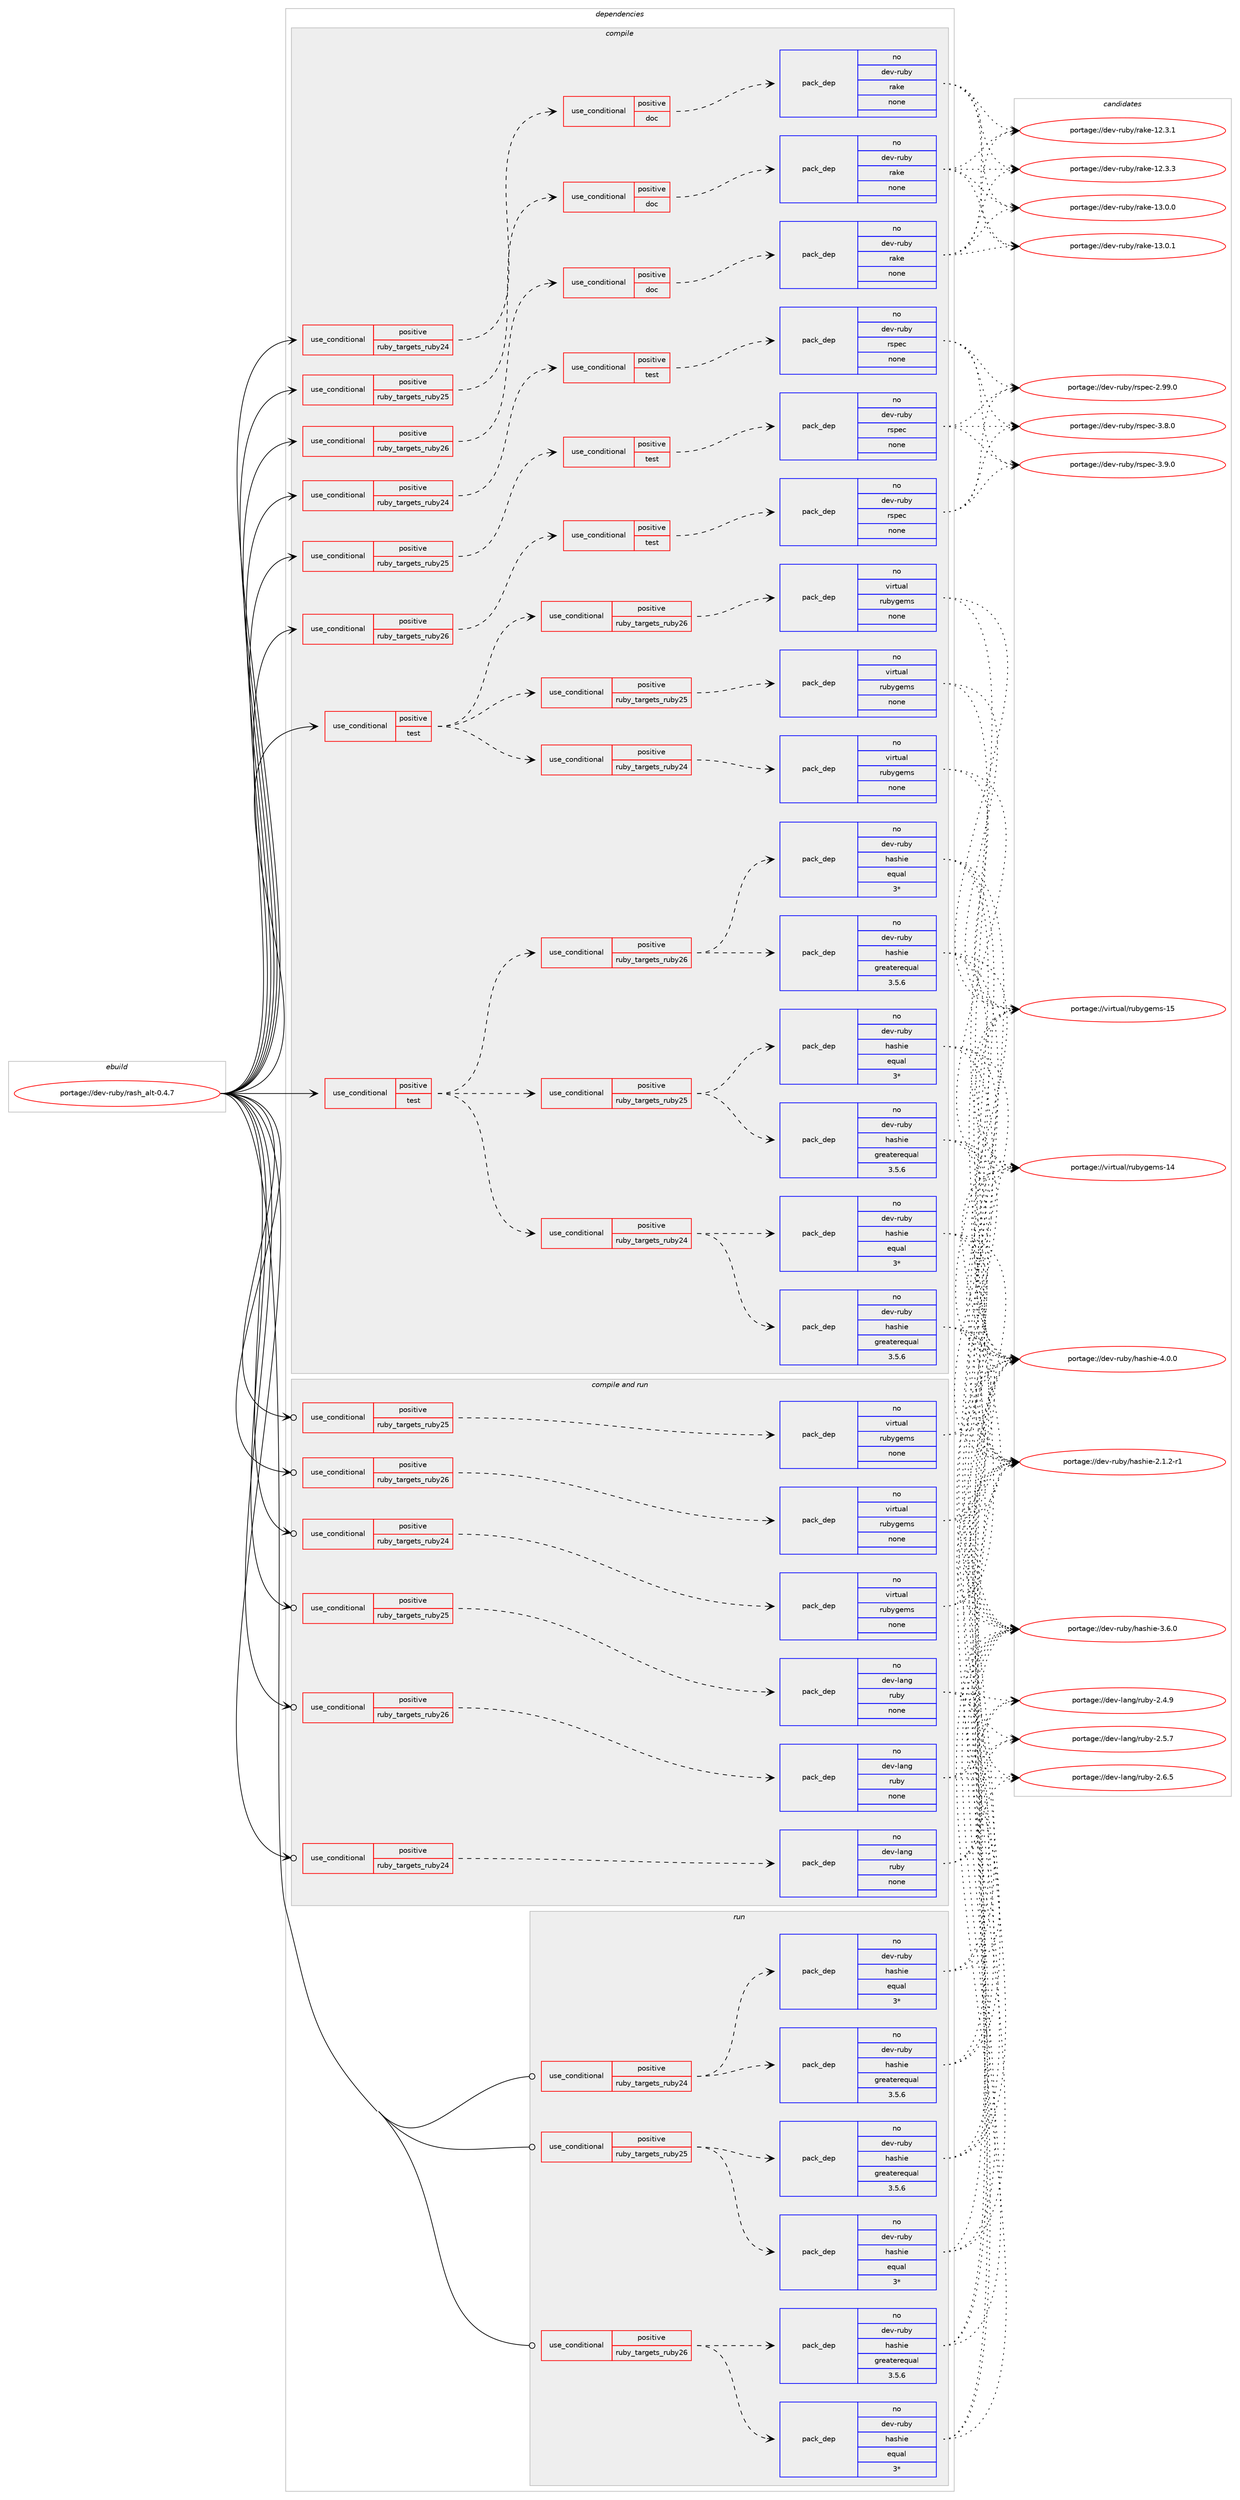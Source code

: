 digraph prolog {

# *************
# Graph options
# *************

newrank=true;
concentrate=true;
compound=true;
graph [rankdir=LR,fontname=Helvetica,fontsize=10,ranksep=1.5];#, ranksep=2.5, nodesep=0.2];
edge  [arrowhead=vee];
node  [fontname=Helvetica,fontsize=10];

# **********
# The ebuild
# **********

subgraph cluster_leftcol {
color=gray;
rank=same;
label=<<i>ebuild</i>>;
id [label="portage://dev-ruby/rash_alt-0.4.7", color=red, width=4, href="../dev-ruby/rash_alt-0.4.7.svg"];
}

# ****************
# The dependencies
# ****************

subgraph cluster_midcol {
color=gray;
label=<<i>dependencies</i>>;
subgraph cluster_compile {
fillcolor="#eeeeee";
style=filled;
label=<<i>compile</i>>;
subgraph cond60464 {
dependency237149 [label=<<TABLE BORDER="0" CELLBORDER="1" CELLSPACING="0" CELLPADDING="4"><TR><TD ROWSPAN="3" CELLPADDING="10">use_conditional</TD></TR><TR><TD>positive</TD></TR><TR><TD>ruby_targets_ruby24</TD></TR></TABLE>>, shape=none, color=red];
subgraph cond60465 {
dependency237150 [label=<<TABLE BORDER="0" CELLBORDER="1" CELLSPACING="0" CELLPADDING="4"><TR><TD ROWSPAN="3" CELLPADDING="10">use_conditional</TD></TR><TR><TD>positive</TD></TR><TR><TD>doc</TD></TR></TABLE>>, shape=none, color=red];
subgraph pack173140 {
dependency237151 [label=<<TABLE BORDER="0" CELLBORDER="1" CELLSPACING="0" CELLPADDING="4" WIDTH="220"><TR><TD ROWSPAN="6" CELLPADDING="30">pack_dep</TD></TR><TR><TD WIDTH="110">no</TD></TR><TR><TD>dev-ruby</TD></TR><TR><TD>rake</TD></TR><TR><TD>none</TD></TR><TR><TD></TD></TR></TABLE>>, shape=none, color=blue];
}
dependency237150:e -> dependency237151:w [weight=20,style="dashed",arrowhead="vee"];
}
dependency237149:e -> dependency237150:w [weight=20,style="dashed",arrowhead="vee"];
}
id:e -> dependency237149:w [weight=20,style="solid",arrowhead="vee"];
subgraph cond60466 {
dependency237152 [label=<<TABLE BORDER="0" CELLBORDER="1" CELLSPACING="0" CELLPADDING="4"><TR><TD ROWSPAN="3" CELLPADDING="10">use_conditional</TD></TR><TR><TD>positive</TD></TR><TR><TD>ruby_targets_ruby24</TD></TR></TABLE>>, shape=none, color=red];
subgraph cond60467 {
dependency237153 [label=<<TABLE BORDER="0" CELLBORDER="1" CELLSPACING="0" CELLPADDING="4"><TR><TD ROWSPAN="3" CELLPADDING="10">use_conditional</TD></TR><TR><TD>positive</TD></TR><TR><TD>test</TD></TR></TABLE>>, shape=none, color=red];
subgraph pack173141 {
dependency237154 [label=<<TABLE BORDER="0" CELLBORDER="1" CELLSPACING="0" CELLPADDING="4" WIDTH="220"><TR><TD ROWSPAN="6" CELLPADDING="30">pack_dep</TD></TR><TR><TD WIDTH="110">no</TD></TR><TR><TD>dev-ruby</TD></TR><TR><TD>rspec</TD></TR><TR><TD>none</TD></TR><TR><TD></TD></TR></TABLE>>, shape=none, color=blue];
}
dependency237153:e -> dependency237154:w [weight=20,style="dashed",arrowhead="vee"];
}
dependency237152:e -> dependency237153:w [weight=20,style="dashed",arrowhead="vee"];
}
id:e -> dependency237152:w [weight=20,style="solid",arrowhead="vee"];
subgraph cond60468 {
dependency237155 [label=<<TABLE BORDER="0" CELLBORDER="1" CELLSPACING="0" CELLPADDING="4"><TR><TD ROWSPAN="3" CELLPADDING="10">use_conditional</TD></TR><TR><TD>positive</TD></TR><TR><TD>ruby_targets_ruby25</TD></TR></TABLE>>, shape=none, color=red];
subgraph cond60469 {
dependency237156 [label=<<TABLE BORDER="0" CELLBORDER="1" CELLSPACING="0" CELLPADDING="4"><TR><TD ROWSPAN="3" CELLPADDING="10">use_conditional</TD></TR><TR><TD>positive</TD></TR><TR><TD>doc</TD></TR></TABLE>>, shape=none, color=red];
subgraph pack173142 {
dependency237157 [label=<<TABLE BORDER="0" CELLBORDER="1" CELLSPACING="0" CELLPADDING="4" WIDTH="220"><TR><TD ROWSPAN="6" CELLPADDING="30">pack_dep</TD></TR><TR><TD WIDTH="110">no</TD></TR><TR><TD>dev-ruby</TD></TR><TR><TD>rake</TD></TR><TR><TD>none</TD></TR><TR><TD></TD></TR></TABLE>>, shape=none, color=blue];
}
dependency237156:e -> dependency237157:w [weight=20,style="dashed",arrowhead="vee"];
}
dependency237155:e -> dependency237156:w [weight=20,style="dashed",arrowhead="vee"];
}
id:e -> dependency237155:w [weight=20,style="solid",arrowhead="vee"];
subgraph cond60470 {
dependency237158 [label=<<TABLE BORDER="0" CELLBORDER="1" CELLSPACING="0" CELLPADDING="4"><TR><TD ROWSPAN="3" CELLPADDING="10">use_conditional</TD></TR><TR><TD>positive</TD></TR><TR><TD>ruby_targets_ruby25</TD></TR></TABLE>>, shape=none, color=red];
subgraph cond60471 {
dependency237159 [label=<<TABLE BORDER="0" CELLBORDER="1" CELLSPACING="0" CELLPADDING="4"><TR><TD ROWSPAN="3" CELLPADDING="10">use_conditional</TD></TR><TR><TD>positive</TD></TR><TR><TD>test</TD></TR></TABLE>>, shape=none, color=red];
subgraph pack173143 {
dependency237160 [label=<<TABLE BORDER="0" CELLBORDER="1" CELLSPACING="0" CELLPADDING="4" WIDTH="220"><TR><TD ROWSPAN="6" CELLPADDING="30">pack_dep</TD></TR><TR><TD WIDTH="110">no</TD></TR><TR><TD>dev-ruby</TD></TR><TR><TD>rspec</TD></TR><TR><TD>none</TD></TR><TR><TD></TD></TR></TABLE>>, shape=none, color=blue];
}
dependency237159:e -> dependency237160:w [weight=20,style="dashed",arrowhead="vee"];
}
dependency237158:e -> dependency237159:w [weight=20,style="dashed",arrowhead="vee"];
}
id:e -> dependency237158:w [weight=20,style="solid",arrowhead="vee"];
subgraph cond60472 {
dependency237161 [label=<<TABLE BORDER="0" CELLBORDER="1" CELLSPACING="0" CELLPADDING="4"><TR><TD ROWSPAN="3" CELLPADDING="10">use_conditional</TD></TR><TR><TD>positive</TD></TR><TR><TD>ruby_targets_ruby26</TD></TR></TABLE>>, shape=none, color=red];
subgraph cond60473 {
dependency237162 [label=<<TABLE BORDER="0" CELLBORDER="1" CELLSPACING="0" CELLPADDING="4"><TR><TD ROWSPAN="3" CELLPADDING="10">use_conditional</TD></TR><TR><TD>positive</TD></TR><TR><TD>doc</TD></TR></TABLE>>, shape=none, color=red];
subgraph pack173144 {
dependency237163 [label=<<TABLE BORDER="0" CELLBORDER="1" CELLSPACING="0" CELLPADDING="4" WIDTH="220"><TR><TD ROWSPAN="6" CELLPADDING="30">pack_dep</TD></TR><TR><TD WIDTH="110">no</TD></TR><TR><TD>dev-ruby</TD></TR><TR><TD>rake</TD></TR><TR><TD>none</TD></TR><TR><TD></TD></TR></TABLE>>, shape=none, color=blue];
}
dependency237162:e -> dependency237163:w [weight=20,style="dashed",arrowhead="vee"];
}
dependency237161:e -> dependency237162:w [weight=20,style="dashed",arrowhead="vee"];
}
id:e -> dependency237161:w [weight=20,style="solid",arrowhead="vee"];
subgraph cond60474 {
dependency237164 [label=<<TABLE BORDER="0" CELLBORDER="1" CELLSPACING="0" CELLPADDING="4"><TR><TD ROWSPAN="3" CELLPADDING="10">use_conditional</TD></TR><TR><TD>positive</TD></TR><TR><TD>ruby_targets_ruby26</TD></TR></TABLE>>, shape=none, color=red];
subgraph cond60475 {
dependency237165 [label=<<TABLE BORDER="0" CELLBORDER="1" CELLSPACING="0" CELLPADDING="4"><TR><TD ROWSPAN="3" CELLPADDING="10">use_conditional</TD></TR><TR><TD>positive</TD></TR><TR><TD>test</TD></TR></TABLE>>, shape=none, color=red];
subgraph pack173145 {
dependency237166 [label=<<TABLE BORDER="0" CELLBORDER="1" CELLSPACING="0" CELLPADDING="4" WIDTH="220"><TR><TD ROWSPAN="6" CELLPADDING="30">pack_dep</TD></TR><TR><TD WIDTH="110">no</TD></TR><TR><TD>dev-ruby</TD></TR><TR><TD>rspec</TD></TR><TR><TD>none</TD></TR><TR><TD></TD></TR></TABLE>>, shape=none, color=blue];
}
dependency237165:e -> dependency237166:w [weight=20,style="dashed",arrowhead="vee"];
}
dependency237164:e -> dependency237165:w [weight=20,style="dashed",arrowhead="vee"];
}
id:e -> dependency237164:w [weight=20,style="solid",arrowhead="vee"];
subgraph cond60476 {
dependency237167 [label=<<TABLE BORDER="0" CELLBORDER="1" CELLSPACING="0" CELLPADDING="4"><TR><TD ROWSPAN="3" CELLPADDING="10">use_conditional</TD></TR><TR><TD>positive</TD></TR><TR><TD>test</TD></TR></TABLE>>, shape=none, color=red];
subgraph cond60477 {
dependency237168 [label=<<TABLE BORDER="0" CELLBORDER="1" CELLSPACING="0" CELLPADDING="4"><TR><TD ROWSPAN="3" CELLPADDING="10">use_conditional</TD></TR><TR><TD>positive</TD></TR><TR><TD>ruby_targets_ruby24</TD></TR></TABLE>>, shape=none, color=red];
subgraph pack173146 {
dependency237169 [label=<<TABLE BORDER="0" CELLBORDER="1" CELLSPACING="0" CELLPADDING="4" WIDTH="220"><TR><TD ROWSPAN="6" CELLPADDING="30">pack_dep</TD></TR><TR><TD WIDTH="110">no</TD></TR><TR><TD>dev-ruby</TD></TR><TR><TD>hashie</TD></TR><TR><TD>greaterequal</TD></TR><TR><TD>3.5.6</TD></TR></TABLE>>, shape=none, color=blue];
}
dependency237168:e -> dependency237169:w [weight=20,style="dashed",arrowhead="vee"];
subgraph pack173147 {
dependency237170 [label=<<TABLE BORDER="0" CELLBORDER="1" CELLSPACING="0" CELLPADDING="4" WIDTH="220"><TR><TD ROWSPAN="6" CELLPADDING="30">pack_dep</TD></TR><TR><TD WIDTH="110">no</TD></TR><TR><TD>dev-ruby</TD></TR><TR><TD>hashie</TD></TR><TR><TD>equal</TD></TR><TR><TD>3*</TD></TR></TABLE>>, shape=none, color=blue];
}
dependency237168:e -> dependency237170:w [weight=20,style="dashed",arrowhead="vee"];
}
dependency237167:e -> dependency237168:w [weight=20,style="dashed",arrowhead="vee"];
subgraph cond60478 {
dependency237171 [label=<<TABLE BORDER="0" CELLBORDER="1" CELLSPACING="0" CELLPADDING="4"><TR><TD ROWSPAN="3" CELLPADDING="10">use_conditional</TD></TR><TR><TD>positive</TD></TR><TR><TD>ruby_targets_ruby25</TD></TR></TABLE>>, shape=none, color=red];
subgraph pack173148 {
dependency237172 [label=<<TABLE BORDER="0" CELLBORDER="1" CELLSPACING="0" CELLPADDING="4" WIDTH="220"><TR><TD ROWSPAN="6" CELLPADDING="30">pack_dep</TD></TR><TR><TD WIDTH="110">no</TD></TR><TR><TD>dev-ruby</TD></TR><TR><TD>hashie</TD></TR><TR><TD>greaterequal</TD></TR><TR><TD>3.5.6</TD></TR></TABLE>>, shape=none, color=blue];
}
dependency237171:e -> dependency237172:w [weight=20,style="dashed",arrowhead="vee"];
subgraph pack173149 {
dependency237173 [label=<<TABLE BORDER="0" CELLBORDER="1" CELLSPACING="0" CELLPADDING="4" WIDTH="220"><TR><TD ROWSPAN="6" CELLPADDING="30">pack_dep</TD></TR><TR><TD WIDTH="110">no</TD></TR><TR><TD>dev-ruby</TD></TR><TR><TD>hashie</TD></TR><TR><TD>equal</TD></TR><TR><TD>3*</TD></TR></TABLE>>, shape=none, color=blue];
}
dependency237171:e -> dependency237173:w [weight=20,style="dashed",arrowhead="vee"];
}
dependency237167:e -> dependency237171:w [weight=20,style="dashed",arrowhead="vee"];
subgraph cond60479 {
dependency237174 [label=<<TABLE BORDER="0" CELLBORDER="1" CELLSPACING="0" CELLPADDING="4"><TR><TD ROWSPAN="3" CELLPADDING="10">use_conditional</TD></TR><TR><TD>positive</TD></TR><TR><TD>ruby_targets_ruby26</TD></TR></TABLE>>, shape=none, color=red];
subgraph pack173150 {
dependency237175 [label=<<TABLE BORDER="0" CELLBORDER="1" CELLSPACING="0" CELLPADDING="4" WIDTH="220"><TR><TD ROWSPAN="6" CELLPADDING="30">pack_dep</TD></TR><TR><TD WIDTH="110">no</TD></TR><TR><TD>dev-ruby</TD></TR><TR><TD>hashie</TD></TR><TR><TD>greaterequal</TD></TR><TR><TD>3.5.6</TD></TR></TABLE>>, shape=none, color=blue];
}
dependency237174:e -> dependency237175:w [weight=20,style="dashed",arrowhead="vee"];
subgraph pack173151 {
dependency237176 [label=<<TABLE BORDER="0" CELLBORDER="1" CELLSPACING="0" CELLPADDING="4" WIDTH="220"><TR><TD ROWSPAN="6" CELLPADDING="30">pack_dep</TD></TR><TR><TD WIDTH="110">no</TD></TR><TR><TD>dev-ruby</TD></TR><TR><TD>hashie</TD></TR><TR><TD>equal</TD></TR><TR><TD>3*</TD></TR></TABLE>>, shape=none, color=blue];
}
dependency237174:e -> dependency237176:w [weight=20,style="dashed",arrowhead="vee"];
}
dependency237167:e -> dependency237174:w [weight=20,style="dashed",arrowhead="vee"];
}
id:e -> dependency237167:w [weight=20,style="solid",arrowhead="vee"];
subgraph cond60480 {
dependency237177 [label=<<TABLE BORDER="0" CELLBORDER="1" CELLSPACING="0" CELLPADDING="4"><TR><TD ROWSPAN="3" CELLPADDING="10">use_conditional</TD></TR><TR><TD>positive</TD></TR><TR><TD>test</TD></TR></TABLE>>, shape=none, color=red];
subgraph cond60481 {
dependency237178 [label=<<TABLE BORDER="0" CELLBORDER="1" CELLSPACING="0" CELLPADDING="4"><TR><TD ROWSPAN="3" CELLPADDING="10">use_conditional</TD></TR><TR><TD>positive</TD></TR><TR><TD>ruby_targets_ruby24</TD></TR></TABLE>>, shape=none, color=red];
subgraph pack173152 {
dependency237179 [label=<<TABLE BORDER="0" CELLBORDER="1" CELLSPACING="0" CELLPADDING="4" WIDTH="220"><TR><TD ROWSPAN="6" CELLPADDING="30">pack_dep</TD></TR><TR><TD WIDTH="110">no</TD></TR><TR><TD>virtual</TD></TR><TR><TD>rubygems</TD></TR><TR><TD>none</TD></TR><TR><TD></TD></TR></TABLE>>, shape=none, color=blue];
}
dependency237178:e -> dependency237179:w [weight=20,style="dashed",arrowhead="vee"];
}
dependency237177:e -> dependency237178:w [weight=20,style="dashed",arrowhead="vee"];
subgraph cond60482 {
dependency237180 [label=<<TABLE BORDER="0" CELLBORDER="1" CELLSPACING="0" CELLPADDING="4"><TR><TD ROWSPAN="3" CELLPADDING="10">use_conditional</TD></TR><TR><TD>positive</TD></TR><TR><TD>ruby_targets_ruby25</TD></TR></TABLE>>, shape=none, color=red];
subgraph pack173153 {
dependency237181 [label=<<TABLE BORDER="0" CELLBORDER="1" CELLSPACING="0" CELLPADDING="4" WIDTH="220"><TR><TD ROWSPAN="6" CELLPADDING="30">pack_dep</TD></TR><TR><TD WIDTH="110">no</TD></TR><TR><TD>virtual</TD></TR><TR><TD>rubygems</TD></TR><TR><TD>none</TD></TR><TR><TD></TD></TR></TABLE>>, shape=none, color=blue];
}
dependency237180:e -> dependency237181:w [weight=20,style="dashed",arrowhead="vee"];
}
dependency237177:e -> dependency237180:w [weight=20,style="dashed",arrowhead="vee"];
subgraph cond60483 {
dependency237182 [label=<<TABLE BORDER="0" CELLBORDER="1" CELLSPACING="0" CELLPADDING="4"><TR><TD ROWSPAN="3" CELLPADDING="10">use_conditional</TD></TR><TR><TD>positive</TD></TR><TR><TD>ruby_targets_ruby26</TD></TR></TABLE>>, shape=none, color=red];
subgraph pack173154 {
dependency237183 [label=<<TABLE BORDER="0" CELLBORDER="1" CELLSPACING="0" CELLPADDING="4" WIDTH="220"><TR><TD ROWSPAN="6" CELLPADDING="30">pack_dep</TD></TR><TR><TD WIDTH="110">no</TD></TR><TR><TD>virtual</TD></TR><TR><TD>rubygems</TD></TR><TR><TD>none</TD></TR><TR><TD></TD></TR></TABLE>>, shape=none, color=blue];
}
dependency237182:e -> dependency237183:w [weight=20,style="dashed",arrowhead="vee"];
}
dependency237177:e -> dependency237182:w [weight=20,style="dashed",arrowhead="vee"];
}
id:e -> dependency237177:w [weight=20,style="solid",arrowhead="vee"];
}
subgraph cluster_compileandrun {
fillcolor="#eeeeee";
style=filled;
label=<<i>compile and run</i>>;
subgraph cond60484 {
dependency237184 [label=<<TABLE BORDER="0" CELLBORDER="1" CELLSPACING="0" CELLPADDING="4"><TR><TD ROWSPAN="3" CELLPADDING="10">use_conditional</TD></TR><TR><TD>positive</TD></TR><TR><TD>ruby_targets_ruby24</TD></TR></TABLE>>, shape=none, color=red];
subgraph pack173155 {
dependency237185 [label=<<TABLE BORDER="0" CELLBORDER="1" CELLSPACING="0" CELLPADDING="4" WIDTH="220"><TR><TD ROWSPAN="6" CELLPADDING="30">pack_dep</TD></TR><TR><TD WIDTH="110">no</TD></TR><TR><TD>dev-lang</TD></TR><TR><TD>ruby</TD></TR><TR><TD>none</TD></TR><TR><TD></TD></TR></TABLE>>, shape=none, color=blue];
}
dependency237184:e -> dependency237185:w [weight=20,style="dashed",arrowhead="vee"];
}
id:e -> dependency237184:w [weight=20,style="solid",arrowhead="odotvee"];
subgraph cond60485 {
dependency237186 [label=<<TABLE BORDER="0" CELLBORDER="1" CELLSPACING="0" CELLPADDING="4"><TR><TD ROWSPAN="3" CELLPADDING="10">use_conditional</TD></TR><TR><TD>positive</TD></TR><TR><TD>ruby_targets_ruby24</TD></TR></TABLE>>, shape=none, color=red];
subgraph pack173156 {
dependency237187 [label=<<TABLE BORDER="0" CELLBORDER="1" CELLSPACING="0" CELLPADDING="4" WIDTH="220"><TR><TD ROWSPAN="6" CELLPADDING="30">pack_dep</TD></TR><TR><TD WIDTH="110">no</TD></TR><TR><TD>virtual</TD></TR><TR><TD>rubygems</TD></TR><TR><TD>none</TD></TR><TR><TD></TD></TR></TABLE>>, shape=none, color=blue];
}
dependency237186:e -> dependency237187:w [weight=20,style="dashed",arrowhead="vee"];
}
id:e -> dependency237186:w [weight=20,style="solid",arrowhead="odotvee"];
subgraph cond60486 {
dependency237188 [label=<<TABLE BORDER="0" CELLBORDER="1" CELLSPACING="0" CELLPADDING="4"><TR><TD ROWSPAN="3" CELLPADDING="10">use_conditional</TD></TR><TR><TD>positive</TD></TR><TR><TD>ruby_targets_ruby25</TD></TR></TABLE>>, shape=none, color=red];
subgraph pack173157 {
dependency237189 [label=<<TABLE BORDER="0" CELLBORDER="1" CELLSPACING="0" CELLPADDING="4" WIDTH="220"><TR><TD ROWSPAN="6" CELLPADDING="30">pack_dep</TD></TR><TR><TD WIDTH="110">no</TD></TR><TR><TD>dev-lang</TD></TR><TR><TD>ruby</TD></TR><TR><TD>none</TD></TR><TR><TD></TD></TR></TABLE>>, shape=none, color=blue];
}
dependency237188:e -> dependency237189:w [weight=20,style="dashed",arrowhead="vee"];
}
id:e -> dependency237188:w [weight=20,style="solid",arrowhead="odotvee"];
subgraph cond60487 {
dependency237190 [label=<<TABLE BORDER="0" CELLBORDER="1" CELLSPACING="0" CELLPADDING="4"><TR><TD ROWSPAN="3" CELLPADDING="10">use_conditional</TD></TR><TR><TD>positive</TD></TR><TR><TD>ruby_targets_ruby25</TD></TR></TABLE>>, shape=none, color=red];
subgraph pack173158 {
dependency237191 [label=<<TABLE BORDER="0" CELLBORDER="1" CELLSPACING="0" CELLPADDING="4" WIDTH="220"><TR><TD ROWSPAN="6" CELLPADDING="30">pack_dep</TD></TR><TR><TD WIDTH="110">no</TD></TR><TR><TD>virtual</TD></TR><TR><TD>rubygems</TD></TR><TR><TD>none</TD></TR><TR><TD></TD></TR></TABLE>>, shape=none, color=blue];
}
dependency237190:e -> dependency237191:w [weight=20,style="dashed",arrowhead="vee"];
}
id:e -> dependency237190:w [weight=20,style="solid",arrowhead="odotvee"];
subgraph cond60488 {
dependency237192 [label=<<TABLE BORDER="0" CELLBORDER="1" CELLSPACING="0" CELLPADDING="4"><TR><TD ROWSPAN="3" CELLPADDING="10">use_conditional</TD></TR><TR><TD>positive</TD></TR><TR><TD>ruby_targets_ruby26</TD></TR></TABLE>>, shape=none, color=red];
subgraph pack173159 {
dependency237193 [label=<<TABLE BORDER="0" CELLBORDER="1" CELLSPACING="0" CELLPADDING="4" WIDTH="220"><TR><TD ROWSPAN="6" CELLPADDING="30">pack_dep</TD></TR><TR><TD WIDTH="110">no</TD></TR><TR><TD>dev-lang</TD></TR><TR><TD>ruby</TD></TR><TR><TD>none</TD></TR><TR><TD></TD></TR></TABLE>>, shape=none, color=blue];
}
dependency237192:e -> dependency237193:w [weight=20,style="dashed",arrowhead="vee"];
}
id:e -> dependency237192:w [weight=20,style="solid",arrowhead="odotvee"];
subgraph cond60489 {
dependency237194 [label=<<TABLE BORDER="0" CELLBORDER="1" CELLSPACING="0" CELLPADDING="4"><TR><TD ROWSPAN="3" CELLPADDING="10">use_conditional</TD></TR><TR><TD>positive</TD></TR><TR><TD>ruby_targets_ruby26</TD></TR></TABLE>>, shape=none, color=red];
subgraph pack173160 {
dependency237195 [label=<<TABLE BORDER="0" CELLBORDER="1" CELLSPACING="0" CELLPADDING="4" WIDTH="220"><TR><TD ROWSPAN="6" CELLPADDING="30">pack_dep</TD></TR><TR><TD WIDTH="110">no</TD></TR><TR><TD>virtual</TD></TR><TR><TD>rubygems</TD></TR><TR><TD>none</TD></TR><TR><TD></TD></TR></TABLE>>, shape=none, color=blue];
}
dependency237194:e -> dependency237195:w [weight=20,style="dashed",arrowhead="vee"];
}
id:e -> dependency237194:w [weight=20,style="solid",arrowhead="odotvee"];
}
subgraph cluster_run {
fillcolor="#eeeeee";
style=filled;
label=<<i>run</i>>;
subgraph cond60490 {
dependency237196 [label=<<TABLE BORDER="0" CELLBORDER="1" CELLSPACING="0" CELLPADDING="4"><TR><TD ROWSPAN="3" CELLPADDING="10">use_conditional</TD></TR><TR><TD>positive</TD></TR><TR><TD>ruby_targets_ruby24</TD></TR></TABLE>>, shape=none, color=red];
subgraph pack173161 {
dependency237197 [label=<<TABLE BORDER="0" CELLBORDER="1" CELLSPACING="0" CELLPADDING="4" WIDTH="220"><TR><TD ROWSPAN="6" CELLPADDING="30">pack_dep</TD></TR><TR><TD WIDTH="110">no</TD></TR><TR><TD>dev-ruby</TD></TR><TR><TD>hashie</TD></TR><TR><TD>greaterequal</TD></TR><TR><TD>3.5.6</TD></TR></TABLE>>, shape=none, color=blue];
}
dependency237196:e -> dependency237197:w [weight=20,style="dashed",arrowhead="vee"];
subgraph pack173162 {
dependency237198 [label=<<TABLE BORDER="0" CELLBORDER="1" CELLSPACING="0" CELLPADDING="4" WIDTH="220"><TR><TD ROWSPAN="6" CELLPADDING="30">pack_dep</TD></TR><TR><TD WIDTH="110">no</TD></TR><TR><TD>dev-ruby</TD></TR><TR><TD>hashie</TD></TR><TR><TD>equal</TD></TR><TR><TD>3*</TD></TR></TABLE>>, shape=none, color=blue];
}
dependency237196:e -> dependency237198:w [weight=20,style="dashed",arrowhead="vee"];
}
id:e -> dependency237196:w [weight=20,style="solid",arrowhead="odot"];
subgraph cond60491 {
dependency237199 [label=<<TABLE BORDER="0" CELLBORDER="1" CELLSPACING="0" CELLPADDING="4"><TR><TD ROWSPAN="3" CELLPADDING="10">use_conditional</TD></TR><TR><TD>positive</TD></TR><TR><TD>ruby_targets_ruby25</TD></TR></TABLE>>, shape=none, color=red];
subgraph pack173163 {
dependency237200 [label=<<TABLE BORDER="0" CELLBORDER="1" CELLSPACING="0" CELLPADDING="4" WIDTH="220"><TR><TD ROWSPAN="6" CELLPADDING="30">pack_dep</TD></TR><TR><TD WIDTH="110">no</TD></TR><TR><TD>dev-ruby</TD></TR><TR><TD>hashie</TD></TR><TR><TD>greaterequal</TD></TR><TR><TD>3.5.6</TD></TR></TABLE>>, shape=none, color=blue];
}
dependency237199:e -> dependency237200:w [weight=20,style="dashed",arrowhead="vee"];
subgraph pack173164 {
dependency237201 [label=<<TABLE BORDER="0" CELLBORDER="1" CELLSPACING="0" CELLPADDING="4" WIDTH="220"><TR><TD ROWSPAN="6" CELLPADDING="30">pack_dep</TD></TR><TR><TD WIDTH="110">no</TD></TR><TR><TD>dev-ruby</TD></TR><TR><TD>hashie</TD></TR><TR><TD>equal</TD></TR><TR><TD>3*</TD></TR></TABLE>>, shape=none, color=blue];
}
dependency237199:e -> dependency237201:w [weight=20,style="dashed",arrowhead="vee"];
}
id:e -> dependency237199:w [weight=20,style="solid",arrowhead="odot"];
subgraph cond60492 {
dependency237202 [label=<<TABLE BORDER="0" CELLBORDER="1" CELLSPACING="0" CELLPADDING="4"><TR><TD ROWSPAN="3" CELLPADDING="10">use_conditional</TD></TR><TR><TD>positive</TD></TR><TR><TD>ruby_targets_ruby26</TD></TR></TABLE>>, shape=none, color=red];
subgraph pack173165 {
dependency237203 [label=<<TABLE BORDER="0" CELLBORDER="1" CELLSPACING="0" CELLPADDING="4" WIDTH="220"><TR><TD ROWSPAN="6" CELLPADDING="30">pack_dep</TD></TR><TR><TD WIDTH="110">no</TD></TR><TR><TD>dev-ruby</TD></TR><TR><TD>hashie</TD></TR><TR><TD>greaterequal</TD></TR><TR><TD>3.5.6</TD></TR></TABLE>>, shape=none, color=blue];
}
dependency237202:e -> dependency237203:w [weight=20,style="dashed",arrowhead="vee"];
subgraph pack173166 {
dependency237204 [label=<<TABLE BORDER="0" CELLBORDER="1" CELLSPACING="0" CELLPADDING="4" WIDTH="220"><TR><TD ROWSPAN="6" CELLPADDING="30">pack_dep</TD></TR><TR><TD WIDTH="110">no</TD></TR><TR><TD>dev-ruby</TD></TR><TR><TD>hashie</TD></TR><TR><TD>equal</TD></TR><TR><TD>3*</TD></TR></TABLE>>, shape=none, color=blue];
}
dependency237202:e -> dependency237204:w [weight=20,style="dashed",arrowhead="vee"];
}
id:e -> dependency237202:w [weight=20,style="solid",arrowhead="odot"];
}
}

# **************
# The candidates
# **************

subgraph cluster_choices {
rank=same;
color=gray;
label=<<i>candidates</i>>;

subgraph choice173140 {
color=black;
nodesep=1;
choiceportage1001011184511411798121471149710710145495046514649 [label="portage://dev-ruby/rake-12.3.1", color=red, width=4,href="../dev-ruby/rake-12.3.1.svg"];
choiceportage1001011184511411798121471149710710145495046514651 [label="portage://dev-ruby/rake-12.3.3", color=red, width=4,href="../dev-ruby/rake-12.3.3.svg"];
choiceportage1001011184511411798121471149710710145495146484648 [label="portage://dev-ruby/rake-13.0.0", color=red, width=4,href="../dev-ruby/rake-13.0.0.svg"];
choiceportage1001011184511411798121471149710710145495146484649 [label="portage://dev-ruby/rake-13.0.1", color=red, width=4,href="../dev-ruby/rake-13.0.1.svg"];
dependency237151:e -> choiceportage1001011184511411798121471149710710145495046514649:w [style=dotted,weight="100"];
dependency237151:e -> choiceportage1001011184511411798121471149710710145495046514651:w [style=dotted,weight="100"];
dependency237151:e -> choiceportage1001011184511411798121471149710710145495146484648:w [style=dotted,weight="100"];
dependency237151:e -> choiceportage1001011184511411798121471149710710145495146484649:w [style=dotted,weight="100"];
}
subgraph choice173141 {
color=black;
nodesep=1;
choiceportage1001011184511411798121471141151121019945504657574648 [label="portage://dev-ruby/rspec-2.99.0", color=red, width=4,href="../dev-ruby/rspec-2.99.0.svg"];
choiceportage10010111845114117981214711411511210199455146564648 [label="portage://dev-ruby/rspec-3.8.0", color=red, width=4,href="../dev-ruby/rspec-3.8.0.svg"];
choiceportage10010111845114117981214711411511210199455146574648 [label="portage://dev-ruby/rspec-3.9.0", color=red, width=4,href="../dev-ruby/rspec-3.9.0.svg"];
dependency237154:e -> choiceportage1001011184511411798121471141151121019945504657574648:w [style=dotted,weight="100"];
dependency237154:e -> choiceportage10010111845114117981214711411511210199455146564648:w [style=dotted,weight="100"];
dependency237154:e -> choiceportage10010111845114117981214711411511210199455146574648:w [style=dotted,weight="100"];
}
subgraph choice173142 {
color=black;
nodesep=1;
choiceportage1001011184511411798121471149710710145495046514649 [label="portage://dev-ruby/rake-12.3.1", color=red, width=4,href="../dev-ruby/rake-12.3.1.svg"];
choiceportage1001011184511411798121471149710710145495046514651 [label="portage://dev-ruby/rake-12.3.3", color=red, width=4,href="../dev-ruby/rake-12.3.3.svg"];
choiceportage1001011184511411798121471149710710145495146484648 [label="portage://dev-ruby/rake-13.0.0", color=red, width=4,href="../dev-ruby/rake-13.0.0.svg"];
choiceportage1001011184511411798121471149710710145495146484649 [label="portage://dev-ruby/rake-13.0.1", color=red, width=4,href="../dev-ruby/rake-13.0.1.svg"];
dependency237157:e -> choiceportage1001011184511411798121471149710710145495046514649:w [style=dotted,weight="100"];
dependency237157:e -> choiceportage1001011184511411798121471149710710145495046514651:w [style=dotted,weight="100"];
dependency237157:e -> choiceportage1001011184511411798121471149710710145495146484648:w [style=dotted,weight="100"];
dependency237157:e -> choiceportage1001011184511411798121471149710710145495146484649:w [style=dotted,weight="100"];
}
subgraph choice173143 {
color=black;
nodesep=1;
choiceportage1001011184511411798121471141151121019945504657574648 [label="portage://dev-ruby/rspec-2.99.0", color=red, width=4,href="../dev-ruby/rspec-2.99.0.svg"];
choiceportage10010111845114117981214711411511210199455146564648 [label="portage://dev-ruby/rspec-3.8.0", color=red, width=4,href="../dev-ruby/rspec-3.8.0.svg"];
choiceportage10010111845114117981214711411511210199455146574648 [label="portage://dev-ruby/rspec-3.9.0", color=red, width=4,href="../dev-ruby/rspec-3.9.0.svg"];
dependency237160:e -> choiceportage1001011184511411798121471141151121019945504657574648:w [style=dotted,weight="100"];
dependency237160:e -> choiceportage10010111845114117981214711411511210199455146564648:w [style=dotted,weight="100"];
dependency237160:e -> choiceportage10010111845114117981214711411511210199455146574648:w [style=dotted,weight="100"];
}
subgraph choice173144 {
color=black;
nodesep=1;
choiceportage1001011184511411798121471149710710145495046514649 [label="portage://dev-ruby/rake-12.3.1", color=red, width=4,href="../dev-ruby/rake-12.3.1.svg"];
choiceportage1001011184511411798121471149710710145495046514651 [label="portage://dev-ruby/rake-12.3.3", color=red, width=4,href="../dev-ruby/rake-12.3.3.svg"];
choiceportage1001011184511411798121471149710710145495146484648 [label="portage://dev-ruby/rake-13.0.0", color=red, width=4,href="../dev-ruby/rake-13.0.0.svg"];
choiceportage1001011184511411798121471149710710145495146484649 [label="portage://dev-ruby/rake-13.0.1", color=red, width=4,href="../dev-ruby/rake-13.0.1.svg"];
dependency237163:e -> choiceportage1001011184511411798121471149710710145495046514649:w [style=dotted,weight="100"];
dependency237163:e -> choiceportage1001011184511411798121471149710710145495046514651:w [style=dotted,weight="100"];
dependency237163:e -> choiceportage1001011184511411798121471149710710145495146484648:w [style=dotted,weight="100"];
dependency237163:e -> choiceportage1001011184511411798121471149710710145495146484649:w [style=dotted,weight="100"];
}
subgraph choice173145 {
color=black;
nodesep=1;
choiceportage1001011184511411798121471141151121019945504657574648 [label="portage://dev-ruby/rspec-2.99.0", color=red, width=4,href="../dev-ruby/rspec-2.99.0.svg"];
choiceportage10010111845114117981214711411511210199455146564648 [label="portage://dev-ruby/rspec-3.8.0", color=red, width=4,href="../dev-ruby/rspec-3.8.0.svg"];
choiceportage10010111845114117981214711411511210199455146574648 [label="portage://dev-ruby/rspec-3.9.0", color=red, width=4,href="../dev-ruby/rspec-3.9.0.svg"];
dependency237166:e -> choiceportage1001011184511411798121471141151121019945504657574648:w [style=dotted,weight="100"];
dependency237166:e -> choiceportage10010111845114117981214711411511210199455146564648:w [style=dotted,weight="100"];
dependency237166:e -> choiceportage10010111845114117981214711411511210199455146574648:w [style=dotted,weight="100"];
}
subgraph choice173146 {
color=black;
nodesep=1;
choiceportage100101118451141179812147104971151041051014550464946504511449 [label="portage://dev-ruby/hashie-2.1.2-r1", color=red, width=4,href="../dev-ruby/hashie-2.1.2-r1.svg"];
choiceportage10010111845114117981214710497115104105101455146544648 [label="portage://dev-ruby/hashie-3.6.0", color=red, width=4,href="../dev-ruby/hashie-3.6.0.svg"];
choiceportage10010111845114117981214710497115104105101455246484648 [label="portage://dev-ruby/hashie-4.0.0", color=red, width=4,href="../dev-ruby/hashie-4.0.0.svg"];
dependency237169:e -> choiceportage100101118451141179812147104971151041051014550464946504511449:w [style=dotted,weight="100"];
dependency237169:e -> choiceportage10010111845114117981214710497115104105101455146544648:w [style=dotted,weight="100"];
dependency237169:e -> choiceportage10010111845114117981214710497115104105101455246484648:w [style=dotted,weight="100"];
}
subgraph choice173147 {
color=black;
nodesep=1;
choiceportage100101118451141179812147104971151041051014550464946504511449 [label="portage://dev-ruby/hashie-2.1.2-r1", color=red, width=4,href="../dev-ruby/hashie-2.1.2-r1.svg"];
choiceportage10010111845114117981214710497115104105101455146544648 [label="portage://dev-ruby/hashie-3.6.0", color=red, width=4,href="../dev-ruby/hashie-3.6.0.svg"];
choiceportage10010111845114117981214710497115104105101455246484648 [label="portage://dev-ruby/hashie-4.0.0", color=red, width=4,href="../dev-ruby/hashie-4.0.0.svg"];
dependency237170:e -> choiceportage100101118451141179812147104971151041051014550464946504511449:w [style=dotted,weight="100"];
dependency237170:e -> choiceportage10010111845114117981214710497115104105101455146544648:w [style=dotted,weight="100"];
dependency237170:e -> choiceportage10010111845114117981214710497115104105101455246484648:w [style=dotted,weight="100"];
}
subgraph choice173148 {
color=black;
nodesep=1;
choiceportage100101118451141179812147104971151041051014550464946504511449 [label="portage://dev-ruby/hashie-2.1.2-r1", color=red, width=4,href="../dev-ruby/hashie-2.1.2-r1.svg"];
choiceportage10010111845114117981214710497115104105101455146544648 [label="portage://dev-ruby/hashie-3.6.0", color=red, width=4,href="../dev-ruby/hashie-3.6.0.svg"];
choiceportage10010111845114117981214710497115104105101455246484648 [label="portage://dev-ruby/hashie-4.0.0", color=red, width=4,href="../dev-ruby/hashie-4.0.0.svg"];
dependency237172:e -> choiceportage100101118451141179812147104971151041051014550464946504511449:w [style=dotted,weight="100"];
dependency237172:e -> choiceportage10010111845114117981214710497115104105101455146544648:w [style=dotted,weight="100"];
dependency237172:e -> choiceportage10010111845114117981214710497115104105101455246484648:w [style=dotted,weight="100"];
}
subgraph choice173149 {
color=black;
nodesep=1;
choiceportage100101118451141179812147104971151041051014550464946504511449 [label="portage://dev-ruby/hashie-2.1.2-r1", color=red, width=4,href="../dev-ruby/hashie-2.1.2-r1.svg"];
choiceportage10010111845114117981214710497115104105101455146544648 [label="portage://dev-ruby/hashie-3.6.0", color=red, width=4,href="../dev-ruby/hashie-3.6.0.svg"];
choiceportage10010111845114117981214710497115104105101455246484648 [label="portage://dev-ruby/hashie-4.0.0", color=red, width=4,href="../dev-ruby/hashie-4.0.0.svg"];
dependency237173:e -> choiceportage100101118451141179812147104971151041051014550464946504511449:w [style=dotted,weight="100"];
dependency237173:e -> choiceportage10010111845114117981214710497115104105101455146544648:w [style=dotted,weight="100"];
dependency237173:e -> choiceportage10010111845114117981214710497115104105101455246484648:w [style=dotted,weight="100"];
}
subgraph choice173150 {
color=black;
nodesep=1;
choiceportage100101118451141179812147104971151041051014550464946504511449 [label="portage://dev-ruby/hashie-2.1.2-r1", color=red, width=4,href="../dev-ruby/hashie-2.1.2-r1.svg"];
choiceportage10010111845114117981214710497115104105101455146544648 [label="portage://dev-ruby/hashie-3.6.0", color=red, width=4,href="../dev-ruby/hashie-3.6.0.svg"];
choiceportage10010111845114117981214710497115104105101455246484648 [label="portage://dev-ruby/hashie-4.0.0", color=red, width=4,href="../dev-ruby/hashie-4.0.0.svg"];
dependency237175:e -> choiceportage100101118451141179812147104971151041051014550464946504511449:w [style=dotted,weight="100"];
dependency237175:e -> choiceportage10010111845114117981214710497115104105101455146544648:w [style=dotted,weight="100"];
dependency237175:e -> choiceportage10010111845114117981214710497115104105101455246484648:w [style=dotted,weight="100"];
}
subgraph choice173151 {
color=black;
nodesep=1;
choiceportage100101118451141179812147104971151041051014550464946504511449 [label="portage://dev-ruby/hashie-2.1.2-r1", color=red, width=4,href="../dev-ruby/hashie-2.1.2-r1.svg"];
choiceportage10010111845114117981214710497115104105101455146544648 [label="portage://dev-ruby/hashie-3.6.0", color=red, width=4,href="../dev-ruby/hashie-3.6.0.svg"];
choiceportage10010111845114117981214710497115104105101455246484648 [label="portage://dev-ruby/hashie-4.0.0", color=red, width=4,href="../dev-ruby/hashie-4.0.0.svg"];
dependency237176:e -> choiceportage100101118451141179812147104971151041051014550464946504511449:w [style=dotted,weight="100"];
dependency237176:e -> choiceportage10010111845114117981214710497115104105101455146544648:w [style=dotted,weight="100"];
dependency237176:e -> choiceportage10010111845114117981214710497115104105101455246484648:w [style=dotted,weight="100"];
}
subgraph choice173152 {
color=black;
nodesep=1;
choiceportage118105114116117971084711411798121103101109115454952 [label="portage://virtual/rubygems-14", color=red, width=4,href="../virtual/rubygems-14.svg"];
choiceportage118105114116117971084711411798121103101109115454953 [label="portage://virtual/rubygems-15", color=red, width=4,href="../virtual/rubygems-15.svg"];
dependency237179:e -> choiceportage118105114116117971084711411798121103101109115454952:w [style=dotted,weight="100"];
dependency237179:e -> choiceportage118105114116117971084711411798121103101109115454953:w [style=dotted,weight="100"];
}
subgraph choice173153 {
color=black;
nodesep=1;
choiceportage118105114116117971084711411798121103101109115454952 [label="portage://virtual/rubygems-14", color=red, width=4,href="../virtual/rubygems-14.svg"];
choiceportage118105114116117971084711411798121103101109115454953 [label="portage://virtual/rubygems-15", color=red, width=4,href="../virtual/rubygems-15.svg"];
dependency237181:e -> choiceportage118105114116117971084711411798121103101109115454952:w [style=dotted,weight="100"];
dependency237181:e -> choiceportage118105114116117971084711411798121103101109115454953:w [style=dotted,weight="100"];
}
subgraph choice173154 {
color=black;
nodesep=1;
choiceportage118105114116117971084711411798121103101109115454952 [label="portage://virtual/rubygems-14", color=red, width=4,href="../virtual/rubygems-14.svg"];
choiceportage118105114116117971084711411798121103101109115454953 [label="portage://virtual/rubygems-15", color=red, width=4,href="../virtual/rubygems-15.svg"];
dependency237183:e -> choiceportage118105114116117971084711411798121103101109115454952:w [style=dotted,weight="100"];
dependency237183:e -> choiceportage118105114116117971084711411798121103101109115454953:w [style=dotted,weight="100"];
}
subgraph choice173155 {
color=black;
nodesep=1;
choiceportage10010111845108971101034711411798121455046524657 [label="portage://dev-lang/ruby-2.4.9", color=red, width=4,href="../dev-lang/ruby-2.4.9.svg"];
choiceportage10010111845108971101034711411798121455046534655 [label="portage://dev-lang/ruby-2.5.7", color=red, width=4,href="../dev-lang/ruby-2.5.7.svg"];
choiceportage10010111845108971101034711411798121455046544653 [label="portage://dev-lang/ruby-2.6.5", color=red, width=4,href="../dev-lang/ruby-2.6.5.svg"];
dependency237185:e -> choiceportage10010111845108971101034711411798121455046524657:w [style=dotted,weight="100"];
dependency237185:e -> choiceportage10010111845108971101034711411798121455046534655:w [style=dotted,weight="100"];
dependency237185:e -> choiceportage10010111845108971101034711411798121455046544653:w [style=dotted,weight="100"];
}
subgraph choice173156 {
color=black;
nodesep=1;
choiceportage118105114116117971084711411798121103101109115454952 [label="portage://virtual/rubygems-14", color=red, width=4,href="../virtual/rubygems-14.svg"];
choiceportage118105114116117971084711411798121103101109115454953 [label="portage://virtual/rubygems-15", color=red, width=4,href="../virtual/rubygems-15.svg"];
dependency237187:e -> choiceportage118105114116117971084711411798121103101109115454952:w [style=dotted,weight="100"];
dependency237187:e -> choiceportage118105114116117971084711411798121103101109115454953:w [style=dotted,weight="100"];
}
subgraph choice173157 {
color=black;
nodesep=1;
choiceportage10010111845108971101034711411798121455046524657 [label="portage://dev-lang/ruby-2.4.9", color=red, width=4,href="../dev-lang/ruby-2.4.9.svg"];
choiceportage10010111845108971101034711411798121455046534655 [label="portage://dev-lang/ruby-2.5.7", color=red, width=4,href="../dev-lang/ruby-2.5.7.svg"];
choiceportage10010111845108971101034711411798121455046544653 [label="portage://dev-lang/ruby-2.6.5", color=red, width=4,href="../dev-lang/ruby-2.6.5.svg"];
dependency237189:e -> choiceportage10010111845108971101034711411798121455046524657:w [style=dotted,weight="100"];
dependency237189:e -> choiceportage10010111845108971101034711411798121455046534655:w [style=dotted,weight="100"];
dependency237189:e -> choiceportage10010111845108971101034711411798121455046544653:w [style=dotted,weight="100"];
}
subgraph choice173158 {
color=black;
nodesep=1;
choiceportage118105114116117971084711411798121103101109115454952 [label="portage://virtual/rubygems-14", color=red, width=4,href="../virtual/rubygems-14.svg"];
choiceportage118105114116117971084711411798121103101109115454953 [label="portage://virtual/rubygems-15", color=red, width=4,href="../virtual/rubygems-15.svg"];
dependency237191:e -> choiceportage118105114116117971084711411798121103101109115454952:w [style=dotted,weight="100"];
dependency237191:e -> choiceportage118105114116117971084711411798121103101109115454953:w [style=dotted,weight="100"];
}
subgraph choice173159 {
color=black;
nodesep=1;
choiceportage10010111845108971101034711411798121455046524657 [label="portage://dev-lang/ruby-2.4.9", color=red, width=4,href="../dev-lang/ruby-2.4.9.svg"];
choiceportage10010111845108971101034711411798121455046534655 [label="portage://dev-lang/ruby-2.5.7", color=red, width=4,href="../dev-lang/ruby-2.5.7.svg"];
choiceportage10010111845108971101034711411798121455046544653 [label="portage://dev-lang/ruby-2.6.5", color=red, width=4,href="../dev-lang/ruby-2.6.5.svg"];
dependency237193:e -> choiceportage10010111845108971101034711411798121455046524657:w [style=dotted,weight="100"];
dependency237193:e -> choiceportage10010111845108971101034711411798121455046534655:w [style=dotted,weight="100"];
dependency237193:e -> choiceportage10010111845108971101034711411798121455046544653:w [style=dotted,weight="100"];
}
subgraph choice173160 {
color=black;
nodesep=1;
choiceportage118105114116117971084711411798121103101109115454952 [label="portage://virtual/rubygems-14", color=red, width=4,href="../virtual/rubygems-14.svg"];
choiceportage118105114116117971084711411798121103101109115454953 [label="portage://virtual/rubygems-15", color=red, width=4,href="../virtual/rubygems-15.svg"];
dependency237195:e -> choiceportage118105114116117971084711411798121103101109115454952:w [style=dotted,weight="100"];
dependency237195:e -> choiceportage118105114116117971084711411798121103101109115454953:w [style=dotted,weight="100"];
}
subgraph choice173161 {
color=black;
nodesep=1;
choiceportage100101118451141179812147104971151041051014550464946504511449 [label="portage://dev-ruby/hashie-2.1.2-r1", color=red, width=4,href="../dev-ruby/hashie-2.1.2-r1.svg"];
choiceportage10010111845114117981214710497115104105101455146544648 [label="portage://dev-ruby/hashie-3.6.0", color=red, width=4,href="../dev-ruby/hashie-3.6.0.svg"];
choiceportage10010111845114117981214710497115104105101455246484648 [label="portage://dev-ruby/hashie-4.0.0", color=red, width=4,href="../dev-ruby/hashie-4.0.0.svg"];
dependency237197:e -> choiceportage100101118451141179812147104971151041051014550464946504511449:w [style=dotted,weight="100"];
dependency237197:e -> choiceportage10010111845114117981214710497115104105101455146544648:w [style=dotted,weight="100"];
dependency237197:e -> choiceportage10010111845114117981214710497115104105101455246484648:w [style=dotted,weight="100"];
}
subgraph choice173162 {
color=black;
nodesep=1;
choiceportage100101118451141179812147104971151041051014550464946504511449 [label="portage://dev-ruby/hashie-2.1.2-r1", color=red, width=4,href="../dev-ruby/hashie-2.1.2-r1.svg"];
choiceportage10010111845114117981214710497115104105101455146544648 [label="portage://dev-ruby/hashie-3.6.0", color=red, width=4,href="../dev-ruby/hashie-3.6.0.svg"];
choiceportage10010111845114117981214710497115104105101455246484648 [label="portage://dev-ruby/hashie-4.0.0", color=red, width=4,href="../dev-ruby/hashie-4.0.0.svg"];
dependency237198:e -> choiceportage100101118451141179812147104971151041051014550464946504511449:w [style=dotted,weight="100"];
dependency237198:e -> choiceportage10010111845114117981214710497115104105101455146544648:w [style=dotted,weight="100"];
dependency237198:e -> choiceportage10010111845114117981214710497115104105101455246484648:w [style=dotted,weight="100"];
}
subgraph choice173163 {
color=black;
nodesep=1;
choiceportage100101118451141179812147104971151041051014550464946504511449 [label="portage://dev-ruby/hashie-2.1.2-r1", color=red, width=4,href="../dev-ruby/hashie-2.1.2-r1.svg"];
choiceportage10010111845114117981214710497115104105101455146544648 [label="portage://dev-ruby/hashie-3.6.0", color=red, width=4,href="../dev-ruby/hashie-3.6.0.svg"];
choiceportage10010111845114117981214710497115104105101455246484648 [label="portage://dev-ruby/hashie-4.0.0", color=red, width=4,href="../dev-ruby/hashie-4.0.0.svg"];
dependency237200:e -> choiceportage100101118451141179812147104971151041051014550464946504511449:w [style=dotted,weight="100"];
dependency237200:e -> choiceportage10010111845114117981214710497115104105101455146544648:w [style=dotted,weight="100"];
dependency237200:e -> choiceportage10010111845114117981214710497115104105101455246484648:w [style=dotted,weight="100"];
}
subgraph choice173164 {
color=black;
nodesep=1;
choiceportage100101118451141179812147104971151041051014550464946504511449 [label="portage://dev-ruby/hashie-2.1.2-r1", color=red, width=4,href="../dev-ruby/hashie-2.1.2-r1.svg"];
choiceportage10010111845114117981214710497115104105101455146544648 [label="portage://dev-ruby/hashie-3.6.0", color=red, width=4,href="../dev-ruby/hashie-3.6.0.svg"];
choiceportage10010111845114117981214710497115104105101455246484648 [label="portage://dev-ruby/hashie-4.0.0", color=red, width=4,href="../dev-ruby/hashie-4.0.0.svg"];
dependency237201:e -> choiceportage100101118451141179812147104971151041051014550464946504511449:w [style=dotted,weight="100"];
dependency237201:e -> choiceportage10010111845114117981214710497115104105101455146544648:w [style=dotted,weight="100"];
dependency237201:e -> choiceportage10010111845114117981214710497115104105101455246484648:w [style=dotted,weight="100"];
}
subgraph choice173165 {
color=black;
nodesep=1;
choiceportage100101118451141179812147104971151041051014550464946504511449 [label="portage://dev-ruby/hashie-2.1.2-r1", color=red, width=4,href="../dev-ruby/hashie-2.1.2-r1.svg"];
choiceportage10010111845114117981214710497115104105101455146544648 [label="portage://dev-ruby/hashie-3.6.0", color=red, width=4,href="../dev-ruby/hashie-3.6.0.svg"];
choiceportage10010111845114117981214710497115104105101455246484648 [label="portage://dev-ruby/hashie-4.0.0", color=red, width=4,href="../dev-ruby/hashie-4.0.0.svg"];
dependency237203:e -> choiceportage100101118451141179812147104971151041051014550464946504511449:w [style=dotted,weight="100"];
dependency237203:e -> choiceportage10010111845114117981214710497115104105101455146544648:w [style=dotted,weight="100"];
dependency237203:e -> choiceportage10010111845114117981214710497115104105101455246484648:w [style=dotted,weight="100"];
}
subgraph choice173166 {
color=black;
nodesep=1;
choiceportage100101118451141179812147104971151041051014550464946504511449 [label="portage://dev-ruby/hashie-2.1.2-r1", color=red, width=4,href="../dev-ruby/hashie-2.1.2-r1.svg"];
choiceportage10010111845114117981214710497115104105101455146544648 [label="portage://dev-ruby/hashie-3.6.0", color=red, width=4,href="../dev-ruby/hashie-3.6.0.svg"];
choiceportage10010111845114117981214710497115104105101455246484648 [label="portage://dev-ruby/hashie-4.0.0", color=red, width=4,href="../dev-ruby/hashie-4.0.0.svg"];
dependency237204:e -> choiceportage100101118451141179812147104971151041051014550464946504511449:w [style=dotted,weight="100"];
dependency237204:e -> choiceportage10010111845114117981214710497115104105101455146544648:w [style=dotted,weight="100"];
dependency237204:e -> choiceportage10010111845114117981214710497115104105101455246484648:w [style=dotted,weight="100"];
}
}

}
